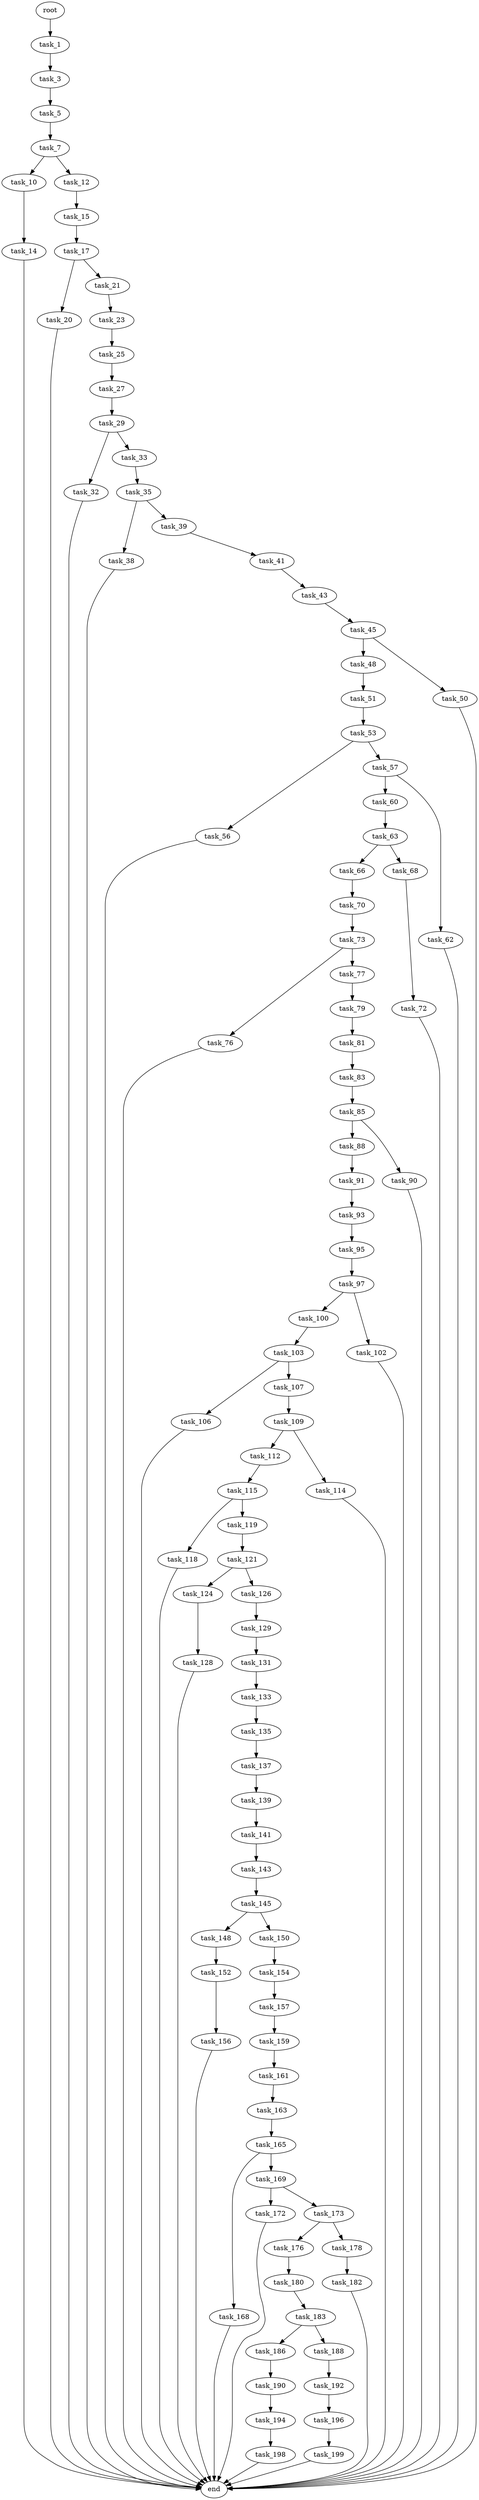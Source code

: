 digraph G {
  root [size="0.000000"];
  task_1 [size="9318145877.000000"];
  task_3 [size="167235067640.000000"];
  task_5 [size="45281541351.000000"];
  task_7 [size="486331213.000000"];
  task_10 [size="7773785128.000000"];
  task_12 [size="8081664789.000000"];
  task_14 [size="782757789696.000000"];
  task_15 [size="15591811387.000000"];
  task_17 [size="134217728000.000000"];
  task_20 [size="3580405579.000000"];
  task_21 [size="1229367204267.000000"];
  task_23 [size="31509731030.000000"];
  task_25 [size="106196002169.000000"];
  task_27 [size="17147021621.000000"];
  task_29 [size="1916002282.000000"];
  task_32 [size="118523625367.000000"];
  task_33 [size="1073741824000.000000"];
  task_35 [size="549755813888.000000"];
  task_38 [size="1502279687.000000"];
  task_39 [size="3864697060.000000"];
  task_41 [size="23844573178.000000"];
  task_43 [size="15615587141.000000"];
  task_45 [size="5773110487.000000"];
  task_48 [size="511737026468.000000"];
  task_50 [size="9765244157.000000"];
  task_51 [size="10614454535.000000"];
  task_53 [size="9201783309.000000"];
  task_56 [size="198033344540.000000"];
  task_57 [size="1073741824000.000000"];
  task_60 [size="782757789696.000000"];
  task_62 [size="2116067454.000000"];
  task_63 [size="549755813888.000000"];
  task_66 [size="782757789696.000000"];
  task_68 [size="324265347739.000000"];
  task_70 [size="782757789696.000000"];
  task_72 [size="3347236093.000000"];
  task_73 [size="103065106193.000000"];
  task_76 [size="8990280793.000000"];
  task_77 [size="10179278938.000000"];
  task_79 [size="134217728000.000000"];
  task_81 [size="15803445053.000000"];
  task_83 [size="368293445632.000000"];
  task_85 [size="84500755676.000000"];
  task_88 [size="1073741824000.000000"];
  task_90 [size="543197039620.000000"];
  task_91 [size="610035905905.000000"];
  task_93 [size="525907772451.000000"];
  task_95 [size="567113394930.000000"];
  task_97 [size="304954396516.000000"];
  task_100 [size="8215764485.000000"];
  task_102 [size="38868573097.000000"];
  task_103 [size="1990300976.000000"];
  task_106 [size="134217728000.000000"];
  task_107 [size="608654152841.000000"];
  task_109 [size="28991029248.000000"];
  task_112 [size="1489187019.000000"];
  task_114 [size="12776037232.000000"];
  task_115 [size="231928233984.000000"];
  task_118 [size="192060072433.000000"];
  task_119 [size="22777644298.000000"];
  task_121 [size="173793148503.000000"];
  task_124 [size="106965813855.000000"];
  task_126 [size="6641834123.000000"];
  task_128 [size="231928233984.000000"];
  task_129 [size="1073741824000.000000"];
  task_131 [size="10223408415.000000"];
  task_133 [size="28991029248.000000"];
  task_135 [size="10715018122.000000"];
  task_137 [size="68719476736.000000"];
  task_139 [size="72907239574.000000"];
  task_141 [size="8589934592.000000"];
  task_143 [size="1073741824000.000000"];
  task_145 [size="77487705128.000000"];
  task_148 [size="994949991299.000000"];
  task_150 [size="6802932080.000000"];
  task_152 [size="432572296420.000000"];
  task_154 [size="3270332318.000000"];
  task_156 [size="1878929314.000000"];
  task_157 [size="3194135656.000000"];
  task_159 [size="13862820811.000000"];
  task_161 [size="497540006236.000000"];
  task_163 [size="368293445632.000000"];
  task_165 [size="28991029248.000000"];
  task_168 [size="881210272271.000000"];
  task_169 [size="231928233984.000000"];
  task_172 [size="170156286683.000000"];
  task_173 [size="596007069736.000000"];
  task_176 [size="119373062008.000000"];
  task_178 [size="6639563641.000000"];
  task_180 [size="928818467577.000000"];
  task_182 [size="3049373652.000000"];
  task_183 [size="803907952130.000000"];
  task_186 [size="771779134.000000"];
  task_188 [size="17738737189.000000"];
  task_190 [size="368293445632.000000"];
  task_192 [size="148435103865.000000"];
  task_194 [size="28991029248.000000"];
  task_196 [size="511666570964.000000"];
  task_198 [size="16602753900.000000"];
  task_199 [size="267872653390.000000"];
  end [size="0.000000"];

  root -> task_1 [size="1.000000"];
  task_1 -> task_3 [size="209715200.000000"];
  task_3 -> task_5 [size="134217728.000000"];
  task_5 -> task_7 [size="75497472.000000"];
  task_7 -> task_10 [size="33554432.000000"];
  task_7 -> task_12 [size="33554432.000000"];
  task_10 -> task_14 [size="301989888.000000"];
  task_12 -> task_15 [size="209715200.000000"];
  task_14 -> end [size="1.000000"];
  task_15 -> task_17 [size="411041792.000000"];
  task_17 -> task_20 [size="209715200.000000"];
  task_17 -> task_21 [size="209715200.000000"];
  task_20 -> end [size="1.000000"];
  task_21 -> task_23 [size="838860800.000000"];
  task_23 -> task_25 [size="679477248.000000"];
  task_25 -> task_27 [size="75497472.000000"];
  task_27 -> task_29 [size="301989888.000000"];
  task_29 -> task_32 [size="33554432.000000"];
  task_29 -> task_33 [size="33554432.000000"];
  task_32 -> end [size="1.000000"];
  task_33 -> task_35 [size="838860800.000000"];
  task_35 -> task_38 [size="536870912.000000"];
  task_35 -> task_39 [size="536870912.000000"];
  task_38 -> end [size="1.000000"];
  task_39 -> task_41 [size="411041792.000000"];
  task_41 -> task_43 [size="33554432.000000"];
  task_43 -> task_45 [size="301989888.000000"];
  task_45 -> task_48 [size="301989888.000000"];
  task_45 -> task_50 [size="301989888.000000"];
  task_48 -> task_51 [size="838860800.000000"];
  task_50 -> end [size="1.000000"];
  task_51 -> task_53 [size="209715200.000000"];
  task_53 -> task_56 [size="301989888.000000"];
  task_53 -> task_57 [size="301989888.000000"];
  task_56 -> end [size="1.000000"];
  task_57 -> task_60 [size="838860800.000000"];
  task_57 -> task_62 [size="838860800.000000"];
  task_60 -> task_63 [size="679477248.000000"];
  task_62 -> end [size="1.000000"];
  task_63 -> task_66 [size="536870912.000000"];
  task_63 -> task_68 [size="536870912.000000"];
  task_66 -> task_70 [size="679477248.000000"];
  task_68 -> task_72 [size="838860800.000000"];
  task_70 -> task_73 [size="679477248.000000"];
  task_72 -> end [size="1.000000"];
  task_73 -> task_76 [size="209715200.000000"];
  task_73 -> task_77 [size="209715200.000000"];
  task_76 -> end [size="1.000000"];
  task_77 -> task_79 [size="209715200.000000"];
  task_79 -> task_81 [size="209715200.000000"];
  task_81 -> task_83 [size="301989888.000000"];
  task_83 -> task_85 [size="411041792.000000"];
  task_85 -> task_88 [size="75497472.000000"];
  task_85 -> task_90 [size="75497472.000000"];
  task_88 -> task_91 [size="838860800.000000"];
  task_90 -> end [size="1.000000"];
  task_91 -> task_93 [size="679477248.000000"];
  task_93 -> task_95 [size="411041792.000000"];
  task_95 -> task_97 [size="838860800.000000"];
  task_97 -> task_100 [size="411041792.000000"];
  task_97 -> task_102 [size="411041792.000000"];
  task_100 -> task_103 [size="134217728.000000"];
  task_102 -> end [size="1.000000"];
  task_103 -> task_106 [size="134217728.000000"];
  task_103 -> task_107 [size="134217728.000000"];
  task_106 -> end [size="1.000000"];
  task_107 -> task_109 [size="411041792.000000"];
  task_109 -> task_112 [size="75497472.000000"];
  task_109 -> task_114 [size="75497472.000000"];
  task_112 -> task_115 [size="33554432.000000"];
  task_114 -> end [size="1.000000"];
  task_115 -> task_118 [size="301989888.000000"];
  task_115 -> task_119 [size="301989888.000000"];
  task_118 -> end [size="1.000000"];
  task_119 -> task_121 [size="33554432.000000"];
  task_121 -> task_124 [size="679477248.000000"];
  task_121 -> task_126 [size="679477248.000000"];
  task_124 -> task_128 [size="134217728.000000"];
  task_126 -> task_129 [size="134217728.000000"];
  task_128 -> end [size="1.000000"];
  task_129 -> task_131 [size="838860800.000000"];
  task_131 -> task_133 [size="536870912.000000"];
  task_133 -> task_135 [size="75497472.000000"];
  task_135 -> task_137 [size="411041792.000000"];
  task_137 -> task_139 [size="134217728.000000"];
  task_139 -> task_141 [size="209715200.000000"];
  task_141 -> task_143 [size="33554432.000000"];
  task_143 -> task_145 [size="838860800.000000"];
  task_145 -> task_148 [size="209715200.000000"];
  task_145 -> task_150 [size="209715200.000000"];
  task_148 -> task_152 [size="679477248.000000"];
  task_150 -> task_154 [size="134217728.000000"];
  task_152 -> task_156 [size="301989888.000000"];
  task_154 -> task_157 [size="75497472.000000"];
  task_156 -> end [size="1.000000"];
  task_157 -> task_159 [size="75497472.000000"];
  task_159 -> task_161 [size="301989888.000000"];
  task_161 -> task_163 [size="411041792.000000"];
  task_163 -> task_165 [size="411041792.000000"];
  task_165 -> task_168 [size="75497472.000000"];
  task_165 -> task_169 [size="75497472.000000"];
  task_168 -> end [size="1.000000"];
  task_169 -> task_172 [size="301989888.000000"];
  task_169 -> task_173 [size="301989888.000000"];
  task_172 -> end [size="1.000000"];
  task_173 -> task_176 [size="411041792.000000"];
  task_173 -> task_178 [size="411041792.000000"];
  task_176 -> task_180 [size="209715200.000000"];
  task_178 -> task_182 [size="134217728.000000"];
  task_180 -> task_183 [size="679477248.000000"];
  task_182 -> end [size="1.000000"];
  task_183 -> task_186 [size="679477248.000000"];
  task_183 -> task_188 [size="679477248.000000"];
  task_186 -> task_190 [size="33554432.000000"];
  task_188 -> task_192 [size="411041792.000000"];
  task_190 -> task_194 [size="411041792.000000"];
  task_192 -> task_196 [size="301989888.000000"];
  task_194 -> task_198 [size="75497472.000000"];
  task_196 -> task_199 [size="536870912.000000"];
  task_198 -> end [size="1.000000"];
  task_199 -> end [size="1.000000"];
}

